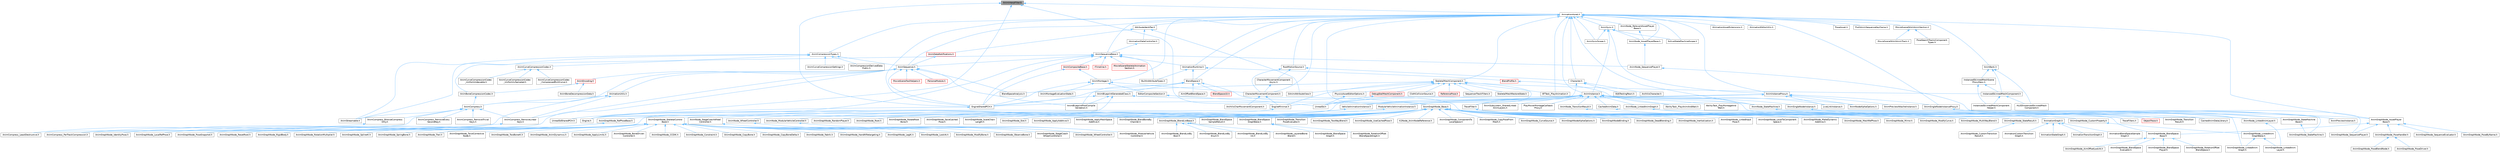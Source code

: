 digraph "AnimInterpFilter.h"
{
 // INTERACTIVE_SVG=YES
 // LATEX_PDF_SIZE
  bgcolor="transparent";
  edge [fontname=Helvetica,fontsize=10,labelfontname=Helvetica,labelfontsize=10];
  node [fontname=Helvetica,fontsize=10,shape=box,height=0.2,width=0.4];
  Node1 [id="Node000001",label="AnimInterpFilter.h",height=0.2,width=0.4,color="gray40", fillcolor="grey60", style="filled", fontcolor="black",tooltip=" "];
  Node1 -> Node2 [id="edge1_Node000001_Node000002",dir="back",color="steelblue1",style="solid",tooltip=" "];
  Node2 [id="Node000002",label="AnimationAsset.h",height=0.2,width=0.4,color="grey40", fillcolor="white", style="filled",URL="$d4/df8/AnimationAsset_8h.html",tooltip=" "];
  Node2 -> Node3 [id="edge2_Node000002_Node000003",dir="back",color="steelblue1",style="solid",tooltip=" "];
  Node3 [id="Node000003",label="ActiveStateMachineScope.h",height=0.2,width=0.4,color="grey40", fillcolor="white", style="filled",URL="$db/d6d/ActiveStateMachineScope_8h.html",tooltip=" "];
  Node2 -> Node4 [id="edge3_Node000002_Node000004",dir="back",color="steelblue1",style="solid",tooltip=" "];
  Node4 [id="Node000004",label="AnimBank.h",height=0.2,width=0.4,color="grey40", fillcolor="white", style="filled",URL="$d6/dc9/AnimBank_8h.html",tooltip=" "];
  Node4 -> Node5 [id="edge4_Node000004_Node000005",dir="back",color="steelblue1",style="solid",tooltip=" "];
  Node5 [id="Node000005",label="HLODInstancedSkinnedMesh\lComponent.h",height=0.2,width=0.4,color="grey40", fillcolor="white", style="filled",URL="$d5/d06/HLODInstancedSkinnedMeshComponent_8h.html",tooltip=" "];
  Node4 -> Node6 [id="edge5_Node000004_Node000006",dir="back",color="steelblue1",style="solid",tooltip=" "];
  Node6 [id="Node000006",label="InstancedSkinnedMeshComponent.h",height=0.2,width=0.4,color="grey40", fillcolor="white", style="filled",URL="$d7/da7/InstancedSkinnedMeshComponent_8h.html",tooltip=" "];
  Node6 -> Node5 [id="edge6_Node000006_Node000005",dir="back",color="steelblue1",style="solid",tooltip=" "];
  Node6 -> Node7 [id="edge7_Node000006_Node000007",dir="back",color="steelblue1",style="solid",tooltip=" "];
  Node7 [id="Node000007",label="InstancedSkinnedMeshComponent\lHelper.h",height=0.2,width=0.4,color="grey40", fillcolor="white", style="filled",URL="$d1/d86/InstancedSkinnedMeshComponentHelper_8h.html",tooltip=" "];
  Node4 -> Node8 [id="edge8_Node000004_Node000008",dir="back",color="steelblue1",style="solid",tooltip=" "];
  Node8 [id="Node000008",label="InstancedSkinnedMeshScene\lProxyDesc.h",height=0.2,width=0.4,color="grey40", fillcolor="white", style="filled",URL="$d7/d6c/InstancedSkinnedMeshSceneProxyDesc_8h.html",tooltip=" "];
  Node8 -> Node6 [id="edge9_Node000008_Node000006",dir="back",color="steelblue1",style="solid",tooltip=" "];
  Node8 -> Node7 [id="edge10_Node000008_Node000007",dir="back",color="steelblue1",style="solid",tooltip=" "];
  Node2 -> Node9 [id="edge11_Node000002_Node000009",dir="back",color="steelblue1",style="solid",tooltip=" "];
  Node9 [id="Node000009",label="AnimCompressionTypes.h",height=0.2,width=0.4,color="grey40", fillcolor="white", style="filled",URL="$d1/d3b/AnimCompressionTypes_8h.html",tooltip=" "];
  Node9 -> Node10 [id="edge12_Node000009_Node000010",dir="back",color="steelblue1",style="solid",tooltip=" "];
  Node10 [id="Node000010",label="AnimBoneCompressionCodec.h",height=0.2,width=0.4,color="grey40", fillcolor="white", style="filled",URL="$dd/dc3/AnimBoneCompressionCodec_8h.html",tooltip=" "];
  Node10 -> Node11 [id="edge13_Node000010_Node000011",dir="back",color="steelblue1",style="solid",tooltip=" "];
  Node11 [id="Node000011",label="AnimCompress.h",height=0.2,width=0.4,color="grey40", fillcolor="white", style="filled",URL="$dd/d6d/AnimCompress_8h.html",tooltip=" "];
  Node11 -> Node12 [id="edge14_Node000011_Node000012",dir="back",color="steelblue1",style="solid",tooltip=" "];
  Node12 [id="Node000012",label="AnimCompress_BitwiseCompress\lOnly.h",height=0.2,width=0.4,color="grey40", fillcolor="white", style="filled",URL="$df/dd5/AnimCompress__BitwiseCompressOnly_8h.html",tooltip=" "];
  Node12 -> Node13 [id="edge15_Node000012_Node000013",dir="back",color="steelblue1",style="solid",tooltip=" "];
  Node13 [id="Node000013",label="AnimCompress_LeastDestructive.h",height=0.2,width=0.4,color="grey40", fillcolor="white", style="filled",URL="$da/d93/AnimCompress__LeastDestructive_8h.html",tooltip=" "];
  Node11 -> Node13 [id="edge16_Node000011_Node000013",dir="back",color="steelblue1",style="solid",tooltip=" "];
  Node11 -> Node14 [id="edge17_Node000011_Node000014",dir="back",color="steelblue1",style="solid",tooltip=" "];
  Node14 [id="Node000014",label="AnimCompress_RemoveEvery\lSecondKey.h",height=0.2,width=0.4,color="grey40", fillcolor="white", style="filled",URL="$d6/dc2/AnimCompress__RemoveEverySecondKey_8h.html",tooltip=" "];
  Node11 -> Node15 [id="edge18_Node000011_Node000015",dir="back",color="steelblue1",style="solid",tooltip=" "];
  Node15 [id="Node000015",label="AnimCompress_RemoveLinear\lKeys.h",height=0.2,width=0.4,color="grey40", fillcolor="white", style="filled",URL="$d1/d0a/AnimCompress__RemoveLinearKeys_8h.html",tooltip=" "];
  Node15 -> Node16 [id="edge19_Node000015_Node000016",dir="back",color="steelblue1",style="solid",tooltip=" "];
  Node16 [id="Node000016",label="AnimCompress_PerTrackCompression.h",height=0.2,width=0.4,color="grey40", fillcolor="white", style="filled",URL="$d1/d22/AnimCompress__PerTrackCompression_8h.html",tooltip=" "];
  Node11 -> Node17 [id="edge20_Node000011_Node000017",dir="back",color="steelblue1",style="solid",tooltip=" "];
  Node17 [id="Node000017",label="AnimCompress_RemoveTrivial\lKeys.h",height=0.2,width=0.4,color="grey40", fillcolor="white", style="filled",URL="$d0/d60/AnimCompress__RemoveTrivialKeys_8h.html",tooltip=" "];
  Node11 -> Node18 [id="edge21_Node000011_Node000018",dir="back",color="steelblue1",style="solid",tooltip=" "];
  Node18 [id="Node000018",label="AnimStreamable.h",height=0.2,width=0.4,color="grey40", fillcolor="white", style="filled",URL="$d1/d46/AnimStreamable_8h.html",tooltip=" "];
  Node9 -> Node19 [id="edge22_Node000009_Node000019",dir="back",color="steelblue1",style="solid",tooltip=" "];
  Node19 [id="Node000019",label="AnimCompressionDerivedData\lPublic.h",height=0.2,width=0.4,color="grey40", fillcolor="white", style="filled",URL="$dc/d36/AnimCompressionDerivedDataPublic_8h.html",tooltip=" "];
  Node9 -> Node20 [id="edge23_Node000009_Node000020",dir="back",color="steelblue1",style="solid",tooltip=" "];
  Node20 [id="Node000020",label="AnimCurveCompressionCodec.h",height=0.2,width=0.4,color="grey40", fillcolor="white", style="filled",URL="$d3/d77/AnimCurveCompressionCodec_8h.html",tooltip=" "];
  Node20 -> Node21 [id="edge24_Node000020_Node000021",dir="back",color="steelblue1",style="solid",tooltip=" "];
  Node21 [id="Node000021",label="AnimCurveCompressionCodec\l_CompressedRichCurve.h",height=0.2,width=0.4,color="grey40", fillcolor="white", style="filled",URL="$db/d72/AnimCurveCompressionCodec__CompressedRichCurve_8h.html",tooltip=" "];
  Node20 -> Node22 [id="edge25_Node000020_Node000022",dir="back",color="steelblue1",style="solid",tooltip=" "];
  Node22 [id="Node000022",label="AnimCurveCompressionCodec\l_UniformIndexable.h",height=0.2,width=0.4,color="grey40", fillcolor="white", style="filled",URL="$d7/d0a/AnimCurveCompressionCodec__UniformIndexable_8h.html",tooltip=" "];
  Node20 -> Node23 [id="edge26_Node000020_Node000023",dir="back",color="steelblue1",style="solid",tooltip=" "];
  Node23 [id="Node000023",label="AnimCurveCompressionCodec\l_UniformlySampled.h",height=0.2,width=0.4,color="grey40", fillcolor="white", style="filled",URL="$da/d4c/AnimCurveCompressionCodec__UniformlySampled_8h.html",tooltip=" "];
  Node9 -> Node24 [id="edge27_Node000009_Node000024",dir="back",color="steelblue1",style="solid",tooltip=" "];
  Node24 [id="Node000024",label="AnimCurveCompressionSettings.h",height=0.2,width=0.4,color="grey40", fillcolor="white", style="filled",URL="$d0/d49/AnimCurveCompressionSettings_8h.html",tooltip=" "];
  Node9 -> Node25 [id="edge28_Node000009_Node000025",dir="back",color="steelblue1",style="solid",tooltip=" "];
  Node25 [id="Node000025",label="AnimSequence.h",height=0.2,width=0.4,color="grey40", fillcolor="white", style="filled",URL="$d0/d8a/AnimSequence_8h.html",tooltip=" "];
  Node25 -> Node26 [id="edge29_Node000025_Node000026",dir="back",color="steelblue1",style="solid",tooltip=" "];
  Node26 [id="Node000026",label="AnimBlueprintPostCompile\lValidation.h",height=0.2,width=0.4,color="grey40", fillcolor="white", style="filled",URL="$de/d1b/AnimBlueprintPostCompileValidation_8h.html",tooltip=" "];
  Node25 -> Node11 [id="edge30_Node000025_Node000011",dir="back",color="steelblue1",style="solid",tooltip=" "];
  Node25 -> Node16 [id="edge31_Node000025_Node000016",dir="back",color="steelblue1",style="solid",tooltip=" "];
  Node25 -> Node15 [id="edge32_Node000025_Node000015",dir="back",color="steelblue1",style="solid",tooltip=" "];
  Node25 -> Node27 [id="edge33_Node000025_Node000027",dir="back",color="steelblue1",style="solid",tooltip=" "];
  Node27 [id="Node000027",label="AnimEncoding.h",height=0.2,width=0.4,color="red", fillcolor="#FFF0F0", style="filled",URL="$d9/dfd/AnimEncoding_8h.html",tooltip=" "];
  Node27 -> Node10 [id="edge34_Node000027_Node000010",dir="back",color="steelblue1",style="solid",tooltip=" "];
  Node27 -> Node28 [id="edge35_Node000027_Node000028",dir="back",color="steelblue1",style="solid",tooltip=" "];
  Node28 [id="Node000028",label="AnimBoneDecompressionData.h",height=0.2,width=0.4,color="grey40", fillcolor="white", style="filled",URL="$d9/d92/AnimBoneDecompressionData_8h.html",tooltip=" "];
  Node25 -> Node32 [id="edge36_Node000025_Node000032",dir="back",color="steelblue1",style="solid",tooltip=" "];
  Node32 [id="Node000032",label="AnimationUtils.h",height=0.2,width=0.4,color="grey40", fillcolor="white", style="filled",URL="$d6/db6/AnimationUtils_8h.html",tooltip=" "];
  Node32 -> Node11 [id="edge37_Node000032_Node000011",dir="back",color="steelblue1",style="solid",tooltip=" "];
  Node32 -> Node16 [id="edge38_Node000032_Node000016",dir="back",color="steelblue1",style="solid",tooltip=" "];
  Node32 -> Node15 [id="edge39_Node000032_Node000015",dir="back",color="steelblue1",style="solid",tooltip=" "];
  Node25 -> Node33 [id="edge40_Node000025_Node000033",dir="back",color="steelblue1",style="solid",tooltip=" "];
  Node33 [id="Node000033",label="BlendSpaceAnalysis.h",height=0.2,width=0.4,color="grey40", fillcolor="white", style="filled",URL="$d7/daf/BlendSpaceAnalysis_8h.html",tooltip=" "];
  Node25 -> Node34 [id="edge41_Node000025_Node000034",dir="back",color="steelblue1",style="solid",tooltip=" "];
  Node34 [id="Node000034",label="EngineSharedPCH.h",height=0.2,width=0.4,color="grey40", fillcolor="white", style="filled",URL="$dc/dbb/EngineSharedPCH_8h.html",tooltip=" "];
  Node34 -> Node35 [id="edge42_Node000034_Node000035",dir="back",color="steelblue1",style="solid",tooltip=" "];
  Node35 [id="Node000035",label="UnrealEdSharedPCH.h",height=0.2,width=0.4,color="grey40", fillcolor="white", style="filled",URL="$d1/de6/UnrealEdSharedPCH_8h.html",tooltip=" "];
  Node25 -> Node36 [id="edge43_Node000025_Node000036",dir="back",color="steelblue1",style="solid",tooltip=" "];
  Node36 [id="Node000036",label="MovieSceneToolHelpers.h",height=0.2,width=0.4,color="red", fillcolor="#FFF0F0", style="filled",URL="$d4/d0e/MovieSceneToolHelpers_8h.html",tooltip=" "];
  Node25 -> Node41 [id="edge44_Node000025_Node000041",dir="back",color="steelblue1",style="solid",tooltip=" "];
  Node41 [id="Node000041",label="PersonaModule.h",height=0.2,width=0.4,color="red", fillcolor="#FFF0F0", style="filled",URL="$de/d74/PersonaModule_8h.html",tooltip=" "];
  Node9 -> Node18 [id="edge45_Node000009_Node000018",dir="back",color="steelblue1",style="solid",tooltip=" "];
  Node2 -> Node43 [id="edge46_Node000002_Node000043",dir="back",color="steelblue1",style="solid",tooltip=" "];
  Node43 [id="Node000043",label="AnimGraphNode_AssetPlayer\lBase.h",height=0.2,width=0.4,color="grey40", fillcolor="white", style="filled",URL="$d1/d4f/AnimGraphNode__AssetPlayerBase_8h.html",tooltip=" "];
  Node43 -> Node44 [id="edge47_Node000043_Node000044",dir="back",color="steelblue1",style="solid",tooltip=" "];
  Node44 [id="Node000044",label="AnimGraphNode_BlendSpace\lBase.h",height=0.2,width=0.4,color="grey40", fillcolor="white", style="filled",URL="$d7/d6d/AnimGraphNode__BlendSpaceBase_8h.html",tooltip=" "];
  Node44 -> Node45 [id="edge48_Node000044_Node000045",dir="back",color="steelblue1",style="solid",tooltip=" "];
  Node45 [id="Node000045",label="AnimGraphNode_AimOffsetLookAt.h",height=0.2,width=0.4,color="grey40", fillcolor="white", style="filled",URL="$d2/daa/AnimGraphNode__AimOffsetLookAt_8h.html",tooltip=" "];
  Node44 -> Node46 [id="edge49_Node000044_Node000046",dir="back",color="steelblue1",style="solid",tooltip=" "];
  Node46 [id="Node000046",label="AnimGraphNode_BlendSpace\lEvaluator.h",height=0.2,width=0.4,color="grey40", fillcolor="white", style="filled",URL="$d0/d5d/AnimGraphNode__BlendSpaceEvaluator_8h.html",tooltip=" "];
  Node44 -> Node47 [id="edge50_Node000044_Node000047",dir="back",color="steelblue1",style="solid",tooltip=" "];
  Node47 [id="Node000047",label="AnimGraphNode_BlendSpace\lPlayer.h",height=0.2,width=0.4,color="grey40", fillcolor="white", style="filled",URL="$d2/d22/AnimGraphNode__BlendSpacePlayer_8h.html",tooltip=" "];
  Node44 -> Node48 [id="edge51_Node000044_Node000048",dir="back",color="steelblue1",style="solid",tooltip=" "];
  Node48 [id="Node000048",label="AnimGraphNode_RotationOffset\lBlendSpace.h",height=0.2,width=0.4,color="grey40", fillcolor="white", style="filled",URL="$dc/dd5/AnimGraphNode__RotationOffsetBlendSpace_8h.html",tooltip=" "];
  Node43 -> Node49 [id="edge52_Node000043_Node000049",dir="back",color="steelblue1",style="solid",tooltip=" "];
  Node49 [id="Node000049",label="AnimGraphNode_PoseByName.h",height=0.2,width=0.4,color="grey40", fillcolor="white", style="filled",URL="$d7/d02/AnimGraphNode__PoseByName_8h.html",tooltip=" "];
  Node43 -> Node50 [id="edge53_Node000043_Node000050",dir="back",color="steelblue1",style="solid",tooltip=" "];
  Node50 [id="Node000050",label="AnimGraphNode_PoseHandler.h",height=0.2,width=0.4,color="grey40", fillcolor="white", style="filled",URL="$df/dfb/AnimGraphNode__PoseHandler_8h.html",tooltip=" "];
  Node50 -> Node51 [id="edge54_Node000050_Node000051",dir="back",color="steelblue1",style="solid",tooltip=" "];
  Node51 [id="Node000051",label="AnimGraphNode_PoseBlendNode.h",height=0.2,width=0.4,color="grey40", fillcolor="white", style="filled",URL="$de/d70/AnimGraphNode__PoseBlendNode_8h.html",tooltip=" "];
  Node50 -> Node52 [id="edge55_Node000050_Node000052",dir="back",color="steelblue1",style="solid",tooltip=" "];
  Node52 [id="Node000052",label="AnimGraphNode_PoseDriver.h",height=0.2,width=0.4,color="grey40", fillcolor="white", style="filled",URL="$d7/d7d/AnimGraphNode__PoseDriver_8h.html",tooltip=" "];
  Node43 -> Node53 [id="edge56_Node000043_Node000053",dir="back",color="steelblue1",style="solid",tooltip=" "];
  Node53 [id="Node000053",label="AnimGraphNode_SequenceEvaluator.h",height=0.2,width=0.4,color="grey40", fillcolor="white", style="filled",URL="$d1/d1c/AnimGraphNode__SequenceEvaluator_8h.html",tooltip=" "];
  Node43 -> Node54 [id="edge57_Node000043_Node000054",dir="back",color="steelblue1",style="solid",tooltip=" "];
  Node54 [id="Node000054",label="AnimGraphNode_SequencePlayer.h",height=0.2,width=0.4,color="grey40", fillcolor="white", style="filled",URL="$d2/d91/AnimGraphNode__SequencePlayer_8h.html",tooltip=" "];
  Node2 -> Node55 [id="edge58_Node000002_Node000055",dir="back",color="steelblue1",style="solid",tooltip=" "];
  Node55 [id="Node000055",label="AnimGraphNode_Base.h",height=0.2,width=0.4,color="grey40", fillcolor="white", style="filled",URL="$d0/dfb/AnimGraphNode__Base_8h.html",tooltip=" "];
  Node55 -> Node56 [id="edge59_Node000055_Node000056",dir="back",color="steelblue1",style="solid",tooltip=" "];
  Node56 [id="Node000056",label="AnimGraphNodeAlphaOptions.h",height=0.2,width=0.4,color="grey40", fillcolor="white", style="filled",URL="$d6/df6/AnimGraphNodeAlphaOptions_8h.html",tooltip=" "];
  Node55 -> Node57 [id="edge60_Node000055_Node000057",dir="back",color="steelblue1",style="solid",tooltip=" "];
  Node57 [id="Node000057",label="AnimGraphNodeBinding.h",height=0.2,width=0.4,color="grey40", fillcolor="white", style="filled",URL="$d6/d3b/AnimGraphNodeBinding_8h.html",tooltip=" "];
  Node55 -> Node58 [id="edge61_Node000055_Node000058",dir="back",color="steelblue1",style="solid",tooltip=" "];
  Node58 [id="Node000058",label="AnimGraphNode_ApplyAdditive.h",height=0.2,width=0.4,color="grey40", fillcolor="white", style="filled",URL="$da/d67/AnimGraphNode__ApplyAdditive_8h.html",tooltip=" "];
  Node55 -> Node59 [id="edge62_Node000055_Node000059",dir="back",color="steelblue1",style="solid",tooltip=" "];
  Node59 [id="Node000059",label="AnimGraphNode_ApplyMeshSpace\lAdditive.h",height=0.2,width=0.4,color="grey40", fillcolor="white", style="filled",URL="$dd/dc4/AnimGraphNode__ApplyMeshSpaceAdditive_8h.html",tooltip=" "];
  Node55 -> Node43 [id="edge63_Node000055_Node000043",dir="back",color="steelblue1",style="solid",tooltip=" "];
  Node55 -> Node60 [id="edge64_Node000055_Node000060",dir="back",color="steelblue1",style="solid",tooltip=" "];
  Node60 [id="Node000060",label="AnimGraphNode_BlendBoneBy\lChannel.h",height=0.2,width=0.4,color="grey40", fillcolor="white", style="filled",URL="$de/da9/AnimGraphNode__BlendBoneByChannel_8h.html",tooltip=" "];
  Node55 -> Node61 [id="edge65_Node000055_Node000061",dir="back",color="steelblue1",style="solid",tooltip=" "];
  Node61 [id="Node000061",label="AnimGraphNode_BlendListBase.h",height=0.2,width=0.4,color="grey40", fillcolor="white", style="filled",URL="$d7/d20/AnimGraphNode__BlendListBase_8h.html",tooltip=" "];
  Node61 -> Node62 [id="edge66_Node000061_Node000062",dir="back",color="steelblue1",style="solid",tooltip=" "];
  Node62 [id="Node000062",label="AnimGraphNode_BlendListBy\lBool.h",height=0.2,width=0.4,color="grey40", fillcolor="white", style="filled",URL="$d9/d9d/AnimGraphNode__BlendListByBool_8h.html",tooltip=" "];
  Node61 -> Node63 [id="edge67_Node000061_Node000063",dir="back",color="steelblue1",style="solid",tooltip=" "];
  Node63 [id="Node000063",label="AnimGraphNode_BlendListBy\lEnum.h",height=0.2,width=0.4,color="grey40", fillcolor="white", style="filled",URL="$de/d60/AnimGraphNode__BlendListByEnum_8h.html",tooltip=" "];
  Node61 -> Node64 [id="edge68_Node000061_Node000064",dir="back",color="steelblue1",style="solid",tooltip=" "];
  Node64 [id="Node000064",label="AnimGraphNode_BlendListBy\lInt.h",height=0.2,width=0.4,color="grey40", fillcolor="white", style="filled",URL="$dc/df2/AnimGraphNode__BlendListByInt_8h.html",tooltip=" "];
  Node61 -> Node65 [id="edge69_Node000061_Node000065",dir="back",color="steelblue1",style="solid",tooltip=" "];
  Node65 [id="Node000065",label="AnimGraphNode_LayeredBone\lBlend.h",height=0.2,width=0.4,color="grey40", fillcolor="white", style="filled",URL="$d2/d01/AnimGraphNode__LayeredBoneBlend_8h.html",tooltip=" "];
  Node55 -> Node66 [id="edge70_Node000055_Node000066",dir="back",color="steelblue1",style="solid",tooltip=" "];
  Node66 [id="Node000066",label="AnimGraphNode_BlendSpace\lGraphBase.h",height=0.2,width=0.4,color="grey40", fillcolor="white", style="filled",URL="$d6/d44/AnimGraphNode__BlendSpaceGraphBase_8h.html",tooltip=" "];
  Node66 -> Node67 [id="edge71_Node000066_Node000067",dir="back",color="steelblue1",style="solid",tooltip=" "];
  Node67 [id="Node000067",label="AnimGraphNode_BlendSpace\lGraph.h",height=0.2,width=0.4,color="grey40", fillcolor="white", style="filled",URL="$d7/d81/AnimGraphNode__BlendSpaceGraph_8h.html",tooltip=" "];
  Node66 -> Node68 [id="edge72_Node000066_Node000068",dir="back",color="steelblue1",style="solid",tooltip=" "];
  Node68 [id="Node000068",label="AnimGraphNode_RotationOffset\lBlendSpaceGraph.h",height=0.2,width=0.4,color="grey40", fillcolor="white", style="filled",URL="$d0/d4c/AnimGraphNode__RotationOffsetBlendSpaceGraph_8h.html",tooltip=" "];
  Node55 -> Node69 [id="edge73_Node000055_Node000069",dir="back",color="steelblue1",style="solid",tooltip=" "];
  Node69 [id="Node000069",label="AnimGraphNode_BlendSpace\lSampleResult.h",height=0.2,width=0.4,color="grey40", fillcolor="white", style="filled",URL="$de/df8/AnimGraphNode__BlendSpaceSampleResult_8h.html",tooltip=" "];
  Node55 -> Node70 [id="edge74_Node000055_Node000070",dir="back",color="steelblue1",style="solid",tooltip=" "];
  Node70 [id="Node000070",label="AnimGraphNode_ComponentTo\lLocalSpace.h",height=0.2,width=0.4,color="grey40", fillcolor="white", style="filled",URL="$d1/d3f/AnimGraphNode__ComponentToLocalSpace_8h.html",tooltip=" "];
  Node55 -> Node71 [id="edge75_Node000055_Node000071",dir="back",color="steelblue1",style="solid",tooltip=" "];
  Node71 [id="Node000071",label="AnimGraphNode_CopyPoseFrom\lMesh.h",height=0.2,width=0.4,color="grey40", fillcolor="white", style="filled",URL="$d6/d71/AnimGraphNode__CopyPoseFromMesh_8h.html",tooltip=" "];
  Node55 -> Node72 [id="edge76_Node000055_Node000072",dir="back",color="steelblue1",style="solid",tooltip=" "];
  Node72 [id="Node000072",label="AnimGraphNode_CurveSource.h",height=0.2,width=0.4,color="grey40", fillcolor="white", style="filled",URL="$dc/de5/AnimGraphNode__CurveSource_8h.html",tooltip=" "];
  Node55 -> Node73 [id="edge77_Node000055_Node000073",dir="back",color="steelblue1",style="solid",tooltip=" "];
  Node73 [id="Node000073",label="AnimGraphNode_CustomProperty.h",height=0.2,width=0.4,color="grey40", fillcolor="white", style="filled",URL="$d8/d3f/AnimGraphNode__CustomProperty_8h.html",tooltip=" "];
  Node73 -> Node74 [id="edge78_Node000073_Node000074",dir="back",color="steelblue1",style="solid",tooltip=" "];
  Node74 [id="Node000074",label="AnimGraphNode_LinkedAnim\lGraphBase.h",height=0.2,width=0.4,color="grey40", fillcolor="white", style="filled",URL="$d5/de1/AnimGraphNode__LinkedAnimGraphBase_8h.html",tooltip=" "];
  Node74 -> Node75 [id="edge79_Node000074_Node000075",dir="back",color="steelblue1",style="solid",tooltip=" "];
  Node75 [id="Node000075",label="AnimGraphNode_LinkedAnim\lGraph.h",height=0.2,width=0.4,color="grey40", fillcolor="white", style="filled",URL="$da/dd5/AnimGraphNode__LinkedAnimGraph_8h.html",tooltip=" "];
  Node74 -> Node76 [id="edge80_Node000074_Node000076",dir="back",color="steelblue1",style="solid",tooltip=" "];
  Node76 [id="Node000076",label="AnimGraphNode_LinkedAnim\lLayer.h",height=0.2,width=0.4,color="grey40", fillcolor="white", style="filled",URL="$dc/d51/AnimGraphNode__LinkedAnimLayer_8h.html",tooltip=" "];
  Node55 -> Node77 [id="edge81_Node000055_Node000077",dir="back",color="steelblue1",style="solid",tooltip=" "];
  Node77 [id="Node000077",label="AnimGraphNode_DeadBlending.h",height=0.2,width=0.4,color="grey40", fillcolor="white", style="filled",URL="$d8/d73/AnimGraphNode__DeadBlending_8h.html",tooltip=" "];
  Node55 -> Node78 [id="edge82_Node000055_Node000078",dir="back",color="steelblue1",style="solid",tooltip=" "];
  Node78 [id="Node000078",label="AnimGraphNode_Inertialization.h",height=0.2,width=0.4,color="grey40", fillcolor="white", style="filled",URL="$d7/d66/AnimGraphNode__Inertialization_8h.html",tooltip=" "];
  Node55 -> Node79 [id="edge83_Node000055_Node000079",dir="back",color="steelblue1",style="solid",tooltip=" "];
  Node79 [id="Node000079",label="AnimGraphNode_LinkedInput\lPose.h",height=0.2,width=0.4,color="grey40", fillcolor="white", style="filled",URL="$d7/d8c/AnimGraphNode__LinkedInputPose_8h.html",tooltip=" "];
  Node55 -> Node80 [id="edge84_Node000055_Node000080",dir="back",color="steelblue1",style="solid",tooltip=" "];
  Node80 [id="Node000080",label="AnimGraphNode_LocalToComponent\lSpace.h",height=0.2,width=0.4,color="grey40", fillcolor="white", style="filled",URL="$d6/d01/AnimGraphNode__LocalToComponentSpace_8h.html",tooltip=" "];
  Node55 -> Node81 [id="edge85_Node000055_Node000081",dir="back",color="steelblue1",style="solid",tooltip=" "];
  Node81 [id="Node000081",label="AnimGraphNode_MakeDynamic\lAdditive.h",height=0.2,width=0.4,color="grey40", fillcolor="white", style="filled",URL="$d4/dc9/AnimGraphNode__MakeDynamicAdditive_8h.html",tooltip=" "];
  Node55 -> Node82 [id="edge86_Node000055_Node000082",dir="back",color="steelblue1",style="solid",tooltip=" "];
  Node82 [id="Node000082",label="AnimGraphNode_MeshRefPose.h",height=0.2,width=0.4,color="grey40", fillcolor="white", style="filled",URL="$d3/d58/AnimGraphNode__MeshRefPose_8h.html",tooltip=" "];
  Node55 -> Node83 [id="edge87_Node000055_Node000083",dir="back",color="steelblue1",style="solid",tooltip=" "];
  Node83 [id="Node000083",label="AnimGraphNode_Mirror.h",height=0.2,width=0.4,color="grey40", fillcolor="white", style="filled",URL="$de/d96/AnimGraphNode__Mirror_8h.html",tooltip=" "];
  Node55 -> Node84 [id="edge88_Node000055_Node000084",dir="back",color="steelblue1",style="solid",tooltip=" "];
  Node84 [id="Node000084",label="AnimGraphNode_ModifyCurve.h",height=0.2,width=0.4,color="grey40", fillcolor="white", style="filled",URL="$d5/d09/AnimGraphNode__ModifyCurve_8h.html",tooltip=" "];
  Node55 -> Node85 [id="edge89_Node000055_Node000085",dir="back",color="steelblue1",style="solid",tooltip=" "];
  Node85 [id="Node000085",label="AnimGraphNode_MultiWayBlend.h",height=0.2,width=0.4,color="grey40", fillcolor="white", style="filled",URL="$dd/dcb/AnimGraphNode__MultiWayBlend_8h.html",tooltip=" "];
  Node55 -> Node86 [id="edge90_Node000055_Node000086",dir="back",color="steelblue1",style="solid",tooltip=" "];
  Node86 [id="Node000086",label="AnimGraphNode_PoseSnapshot.h",height=0.2,width=0.4,color="grey40", fillcolor="white", style="filled",URL="$d1/d92/AnimGraphNode__PoseSnapshot_8h.html",tooltip=" "];
  Node55 -> Node87 [id="edge91_Node000055_Node000087",dir="back",color="steelblue1",style="solid",tooltip=" "];
  Node87 [id="Node000087",label="AnimGraphNode_RandomPlayer.h",height=0.2,width=0.4,color="grey40", fillcolor="white", style="filled",URL="$dc/d48/AnimGraphNode__RandomPlayer_8h.html",tooltip=" "];
  Node55 -> Node88 [id="edge92_Node000055_Node000088",dir="back",color="steelblue1",style="solid",tooltip=" "];
  Node88 [id="Node000088",label="AnimGraphNode_RefPoseBase.h",height=0.2,width=0.4,color="grey40", fillcolor="white", style="filled",URL="$d8/d34/AnimGraphNode__RefPoseBase_8h.html",tooltip=" "];
  Node88 -> Node89 [id="edge93_Node000088_Node000089",dir="back",color="steelblue1",style="solid",tooltip=" "];
  Node89 [id="Node000089",label="AnimGraphNode_IdentityPose.h",height=0.2,width=0.4,color="grey40", fillcolor="white", style="filled",URL="$d8/dac/AnimGraphNode__IdentityPose_8h.html",tooltip=" "];
  Node88 -> Node90 [id="edge94_Node000088_Node000090",dir="back",color="steelblue1",style="solid",tooltip=" "];
  Node90 [id="Node000090",label="AnimGraphNode_LocalRefPose.h",height=0.2,width=0.4,color="grey40", fillcolor="white", style="filled",URL="$df/d6f/AnimGraphNode__LocalRefPose_8h.html",tooltip=" "];
  Node88 -> Node86 [id="edge95_Node000088_Node000086",dir="back",color="steelblue1",style="solid",tooltip=" "];
  Node55 -> Node91 [id="edge96_Node000055_Node000091",dir="back",color="steelblue1",style="solid",tooltip=" "];
  Node91 [id="Node000091",label="AnimGraphNode_Root.h",height=0.2,width=0.4,color="grey40", fillcolor="white", style="filled",URL="$d2/d39/AnimGraphNode__Root_8h.html",tooltip=" "];
  Node55 -> Node92 [id="edge97_Node000055_Node000092",dir="back",color="steelblue1",style="solid",tooltip=" "];
  Node92 [id="Node000092",label="AnimGraphNode_RotateRoot\lBone.h",height=0.2,width=0.4,color="grey40", fillcolor="white", style="filled",URL="$d4/de0/AnimGraphNode__RotateRootBone_8h.html",tooltip=" "];
  Node55 -> Node93 [id="edge98_Node000055_Node000093",dir="back",color="steelblue1",style="solid",tooltip=" "];
  Node93 [id="Node000093",label="AnimGraphNode_SaveCached\lPose.h",height=0.2,width=0.4,color="grey40", fillcolor="white", style="filled",URL="$df/d5e/AnimGraphNode__SaveCachedPose_8h.html",tooltip=" "];
  Node55 -> Node94 [id="edge99_Node000055_Node000094",dir="back",color="steelblue1",style="solid",tooltip=" "];
  Node94 [id="Node000094",label="AnimGraphNode_ScaleChain\lLength.h",height=0.2,width=0.4,color="grey40", fillcolor="white", style="filled",URL="$d9/df8/AnimGraphNode__ScaleChainLength_8h.html",tooltip=" "];
  Node55 -> Node95 [id="edge100_Node000055_Node000095",dir="back",color="steelblue1",style="solid",tooltip=" "];
  Node95 [id="Node000095",label="AnimGraphNode_SkeletalControl\lBase.h",height=0.2,width=0.4,color="grey40", fillcolor="white", style="filled",URL="$d9/dff/AnimGraphNode__SkeletalControlBase_8h.html",tooltip=" "];
  Node95 -> Node96 [id="edge101_Node000095_Node000096",dir="back",color="steelblue1",style="solid",tooltip=" "];
  Node96 [id="Node000096",label="AnimGraphNode_AnimDynamics.h",height=0.2,width=0.4,color="grey40", fillcolor="white", style="filled",URL="$da/dc2/AnimGraphNode__AnimDynamics_8h.html",tooltip=" "];
  Node95 -> Node97 [id="edge102_Node000095_Node000097",dir="back",color="steelblue1",style="solid",tooltip=" "];
  Node97 [id="Node000097",label="AnimGraphNode_ApplyLimits.h",height=0.2,width=0.4,color="grey40", fillcolor="white", style="filled",URL="$dc/d36/AnimGraphNode__ApplyLimits_8h.html",tooltip=" "];
  Node95 -> Node98 [id="edge103_Node000095_Node000098",dir="back",color="steelblue1",style="solid",tooltip=" "];
  Node98 [id="Node000098",label="AnimGraphNode_BoneDriven\lController.h",height=0.2,width=0.4,color="grey40", fillcolor="white", style="filled",URL="$df/df3/AnimGraphNode__BoneDrivenController_8h.html",tooltip=" "];
  Node95 -> Node99 [id="edge104_Node000095_Node000099",dir="back",color="steelblue1",style="solid",tooltip=" "];
  Node99 [id="Node000099",label="AnimGraphNode_CCDIK.h",height=0.2,width=0.4,color="grey40", fillcolor="white", style="filled",URL="$df/d0d/AnimGraphNode__CCDIK_8h.html",tooltip=" "];
  Node95 -> Node100 [id="edge105_Node000095_Node000100",dir="back",color="steelblue1",style="solid",tooltip=" "];
  Node100 [id="Node000100",label="AnimGraphNode_Constraint.h",height=0.2,width=0.4,color="grey40", fillcolor="white", style="filled",URL="$d2/d98/AnimGraphNode__Constraint_8h.html",tooltip=" "];
  Node95 -> Node101 [id="edge106_Node000095_Node000101",dir="back",color="steelblue1",style="solid",tooltip=" "];
  Node101 [id="Node000101",label="AnimGraphNode_CopyBone.h",height=0.2,width=0.4,color="grey40", fillcolor="white", style="filled",URL="$dc/de6/AnimGraphNode__CopyBone_8h.html",tooltip=" "];
  Node95 -> Node102 [id="edge107_Node000095_Node000102",dir="back",color="steelblue1",style="solid",tooltip=" "];
  Node102 [id="Node000102",label="AnimGraphNode_CopyBoneDelta.h",height=0.2,width=0.4,color="grey40", fillcolor="white", style="filled",URL="$d8/d60/AnimGraphNode__CopyBoneDelta_8h.html",tooltip=" "];
  Node95 -> Node103 [id="edge108_Node000095_Node000103",dir="back",color="steelblue1",style="solid",tooltip=" "];
  Node103 [id="Node000103",label="AnimGraphNode_Fabrik.h",height=0.2,width=0.4,color="grey40", fillcolor="white", style="filled",URL="$d6/d79/AnimGraphNode__Fabrik_8h.html",tooltip=" "];
  Node95 -> Node104 [id="edge109_Node000095_Node000104",dir="back",color="steelblue1",style="solid",tooltip=" "];
  Node104 [id="Node000104",label="AnimGraphNode_HandIKRetargeting.h",height=0.2,width=0.4,color="grey40", fillcolor="white", style="filled",URL="$dd/dee/AnimGraphNode__HandIKRetargeting_8h.html",tooltip=" "];
  Node95 -> Node105 [id="edge110_Node000095_Node000105",dir="back",color="steelblue1",style="solid",tooltip=" "];
  Node105 [id="Node000105",label="AnimGraphNode_LegIK.h",height=0.2,width=0.4,color="grey40", fillcolor="white", style="filled",URL="$d3/d59/AnimGraphNode__LegIK_8h.html",tooltip=" "];
  Node95 -> Node106 [id="edge111_Node000095_Node000106",dir="back",color="steelblue1",style="solid",tooltip=" "];
  Node106 [id="Node000106",label="AnimGraphNode_LookAt.h",height=0.2,width=0.4,color="grey40", fillcolor="white", style="filled",URL="$dd/de3/AnimGraphNode__LookAt_8h.html",tooltip=" "];
  Node95 -> Node107 [id="edge112_Node000095_Node000107",dir="back",color="steelblue1",style="solid",tooltip=" "];
  Node107 [id="Node000107",label="AnimGraphNode_ModifyBone.h",height=0.2,width=0.4,color="grey40", fillcolor="white", style="filled",URL="$d1/d8e/AnimGraphNode__ModifyBone_8h.html",tooltip=" "];
  Node95 -> Node108 [id="edge113_Node000095_Node000108",dir="back",color="steelblue1",style="solid",tooltip=" "];
  Node108 [id="Node000108",label="AnimGraphNode_ModularVehicle\lController.h",height=0.2,width=0.4,color="grey40", fillcolor="white", style="filled",URL="$d3/d04/AnimGraphNode__ModularVehicleController_8h.html",tooltip=" "];
  Node95 -> Node109 [id="edge114_Node000095_Node000109",dir="back",color="steelblue1",style="solid",tooltip=" "];
  Node109 [id="Node000109",label="AnimGraphNode_ObserveBone.h",height=0.2,width=0.4,color="grey40", fillcolor="white", style="filled",URL="$d0/dcc/AnimGraphNode__ObserveBone_8h.html",tooltip=" "];
  Node95 -> Node110 [id="edge115_Node000095_Node000110",dir="back",color="steelblue1",style="solid",tooltip=" "];
  Node110 [id="Node000110",label="AnimGraphNode_ResetRoot.h",height=0.2,width=0.4,color="grey40", fillcolor="white", style="filled",URL="$dd/da9/AnimGraphNode__ResetRoot_8h.html",tooltip=" "];
  Node95 -> Node111 [id="edge116_Node000095_Node000111",dir="back",color="steelblue1",style="solid",tooltip=" "];
  Node111 [id="Node000111",label="AnimGraphNode_RigidBody.h",height=0.2,width=0.4,color="grey40", fillcolor="white", style="filled",URL="$d0/d05/AnimGraphNode__RigidBody_8h.html",tooltip=" "];
  Node95 -> Node112 [id="edge117_Node000095_Node000112",dir="back",color="steelblue1",style="solid",tooltip=" "];
  Node112 [id="Node000112",label="AnimGraphNode_RotationMultiplier.h",height=0.2,width=0.4,color="grey40", fillcolor="white", style="filled",URL="$d6/d16/AnimGraphNode__RotationMultiplier_8h.html",tooltip=" "];
  Node95 -> Node113 [id="edge118_Node000095_Node000113",dir="back",color="steelblue1",style="solid",tooltip=" "];
  Node113 [id="Node000113",label="AnimGraphNode_SplineIK.h",height=0.2,width=0.4,color="grey40", fillcolor="white", style="filled",URL="$d0/d7e/AnimGraphNode__SplineIK_8h.html",tooltip=" "];
  Node95 -> Node114 [id="edge119_Node000095_Node000114",dir="back",color="steelblue1",style="solid",tooltip=" "];
  Node114 [id="Node000114",label="AnimGraphNode_SpringBone.h",height=0.2,width=0.4,color="grey40", fillcolor="white", style="filled",URL="$dc/d38/AnimGraphNode__SpringBone_8h.html",tooltip=" "];
  Node95 -> Node115 [id="edge120_Node000095_Node000115",dir="back",color="steelblue1",style="solid",tooltip=" "];
  Node115 [id="Node000115",label="AnimGraphNode_StageCoach\lWheelController.h",height=0.2,width=0.4,color="grey40", fillcolor="white", style="filled",URL="$d6/dbe/AnimGraphNode__StageCoachWheelController_8h.html",tooltip=" "];
  Node95 -> Node116 [id="edge121_Node000095_Node000116",dir="back",color="steelblue1",style="solid",tooltip=" "];
  Node116 [id="Node000116",label="AnimGraphNode_Trail.h",height=0.2,width=0.4,color="grey40", fillcolor="white", style="filled",URL="$d4/d5a/AnimGraphNode__Trail_8h.html",tooltip=" "];
  Node95 -> Node117 [id="edge122_Node000095_Node000117",dir="back",color="steelblue1",style="solid",tooltip=" "];
  Node117 [id="Node000117",label="AnimGraphNode_TwistCorrective\lNode.h",height=0.2,width=0.4,color="grey40", fillcolor="white", style="filled",URL="$de/d7f/AnimGraphNode__TwistCorrectiveNode_8h.html",tooltip=" "];
  Node95 -> Node118 [id="edge123_Node000095_Node000118",dir="back",color="steelblue1",style="solid",tooltip=" "];
  Node118 [id="Node000118",label="AnimGraphNode_TwoBoneIK.h",height=0.2,width=0.4,color="grey40", fillcolor="white", style="filled",URL="$d1/dc2/AnimGraphNode__TwoBoneIK_8h.html",tooltip=" "];
  Node95 -> Node119 [id="edge124_Node000095_Node000119",dir="back",color="steelblue1",style="solid",tooltip=" "];
  Node119 [id="Node000119",label="AnimGraphNode_WheelController.h",height=0.2,width=0.4,color="grey40", fillcolor="white", style="filled",URL="$df/de4/AnimGraphNode__WheelController_8h.html",tooltip=" "];
  Node55 -> Node120 [id="edge125_Node000055_Node000120",dir="back",color="steelblue1",style="solid",tooltip=" "];
  Node120 [id="Node000120",label="AnimGraphNode_Slot.h",height=0.2,width=0.4,color="grey40", fillcolor="white", style="filled",URL="$df/d63/AnimGraphNode__Slot_8h.html",tooltip=" "];
  Node55 -> Node121 [id="edge126_Node000055_Node000121",dir="back",color="steelblue1",style="solid",tooltip=" "];
  Node121 [id="Node000121",label="AnimGraphNode_StateMachine\lBase.h",height=0.2,width=0.4,color="grey40", fillcolor="white", style="filled",URL="$dc/d11/AnimGraphNode__StateMachineBase_8h.html",tooltip=" "];
  Node121 -> Node122 [id="edge127_Node000121_Node000122",dir="back",color="steelblue1",style="solid",tooltip=" "];
  Node122 [id="Node000122",label="AnimGraphNode_StateMachine.h",height=0.2,width=0.4,color="grey40", fillcolor="white", style="filled",URL="$d9/d4d/AnimGraphNode__StateMachine_8h.html",tooltip=" "];
  Node55 -> Node123 [id="edge128_Node000055_Node000123",dir="back",color="steelblue1",style="solid",tooltip=" "];
  Node123 [id="Node000123",label="AnimGraphNode_StateResult.h",height=0.2,width=0.4,color="grey40", fillcolor="white", style="filled",URL="$d3/d7e/AnimGraphNode__StateResult_8h.html",tooltip=" "];
  Node123 -> Node124 [id="edge129_Node000123_Node000124",dir="back",color="steelblue1",style="solid",tooltip=" "];
  Node124 [id="Node000124",label="AnimGraphNode_CustomTransition\lResult.h",height=0.2,width=0.4,color="grey40", fillcolor="white", style="filled",URL="$df/d6e/AnimGraphNode__CustomTransitionResult_8h.html",tooltip=" "];
  Node55 -> Node125 [id="edge130_Node000055_Node000125",dir="back",color="steelblue1",style="solid",tooltip=" "];
  Node125 [id="Node000125",label="AnimGraphNode_Transition\lPoseEvaluator.h",height=0.2,width=0.4,color="grey40", fillcolor="white", style="filled",URL="$d8/dec/AnimGraphNode__TransitionPoseEvaluator_8h.html",tooltip=" "];
  Node55 -> Node126 [id="edge131_Node000055_Node000126",dir="back",color="steelblue1",style="solid",tooltip=" "];
  Node126 [id="Node000126",label="AnimGraphNode_Transition\lResult.h",height=0.2,width=0.4,color="grey40", fillcolor="white", style="filled",URL="$d7/d74/AnimGraphNode__TransitionResult_8h.html",tooltip=" "];
  Node55 -> Node127 [id="edge132_Node000055_Node000127",dir="back",color="steelblue1",style="solid",tooltip=" "];
  Node127 [id="Node000127",label="AnimGraphNode_TwoWayBlend.h",height=0.2,width=0.4,color="grey40", fillcolor="white", style="filled",URL="$d0/df0/AnimGraphNode__TwoWayBlend_8h.html",tooltip=" "];
  Node55 -> Node128 [id="edge133_Node000055_Node000128",dir="back",color="steelblue1",style="solid",tooltip=" "];
  Node128 [id="Node000128",label="AnimGraphNode_UseCachedPose.h",height=0.2,width=0.4,color="grey40", fillcolor="white", style="filled",URL="$d8/d30/AnimGraphNode__UseCachedPose_8h.html",tooltip=" "];
  Node55 -> Node129 [id="edge134_Node000055_Node000129",dir="back",color="steelblue1",style="solid",tooltip=" "];
  Node129 [id="Node000129",label="AnimationGraph.h",height=0.2,width=0.4,color="grey40", fillcolor="white", style="filled",URL="$df/d2e/AnimationGraph_8h.html",tooltip=" "];
  Node129 -> Node130 [id="edge135_Node000129_Node000130",dir="back",color="steelblue1",style="solid",tooltip=" "];
  Node130 [id="Node000130",label="AnimationBlendSpaceSample\lGraph.h",height=0.2,width=0.4,color="grey40", fillcolor="white", style="filled",URL="$d1/d35/AnimationBlendSpaceSampleGraph_8h.html",tooltip=" "];
  Node129 -> Node131 [id="edge136_Node000129_Node000131",dir="back",color="steelblue1",style="solid",tooltip=" "];
  Node131 [id="Node000131",label="AnimationCustomTransition\lGraph.h",height=0.2,width=0.4,color="grey40", fillcolor="white", style="filled",URL="$dc/d6c/AnimationCustomTransitionGraph_8h.html",tooltip=" "];
  Node129 -> Node132 [id="edge137_Node000129_Node000132",dir="back",color="steelblue1",style="solid",tooltip=" "];
  Node132 [id="Node000132",label="AnimationStateGraph.h",height=0.2,width=0.4,color="grey40", fillcolor="white", style="filled",URL="$d1/d71/AnimationStateGraph_8h.html",tooltip=" "];
  Node129 -> Node133 [id="edge138_Node000129_Node000133",dir="back",color="steelblue1",style="solid",tooltip=" "];
  Node133 [id="Node000133",label="AnimationTransitionGraph.h",height=0.2,width=0.4,color="grey40", fillcolor="white", style="filled",URL="$d2/d0b/AnimationTransitionGraph_8h.html",tooltip=" "];
  Node55 -> Node134 [id="edge139_Node000055_Node000134",dir="back",color="steelblue1",style="solid",tooltip=" "];
  Node134 [id="Node000134",label="K2Node_AnimNodeReference.h",height=0.2,width=0.4,color="grey40", fillcolor="white", style="filled",URL="$d2/d81/K2Node__AnimNodeReference_8h.html",tooltip=" "];
  Node2 -> Node135 [id="edge140_Node000002_Node000135",dir="back",color="steelblue1",style="solid",tooltip=" "];
  Node135 [id="Node000135",label="AnimInstance.h",height=0.2,width=0.4,color="grey40", fillcolor="white", style="filled",URL="$df/da0/AnimInstance_8h.html",tooltip=" "];
  Node135 -> Node136 [id="edge141_Node000135_Node000136",dir="back",color="steelblue1",style="solid",tooltip=" "];
  Node136 [id="Node000136",label="AbilityTask_PlayAnimAndWait.h",height=0.2,width=0.4,color="grey40", fillcolor="white", style="filled",URL="$d4/d50/AbilityTask__PlayAnimAndWait_8h.html",tooltip=" "];
  Node135 -> Node137 [id="edge142_Node000135_Node000137",dir="back",color="steelblue1",style="solid",tooltip=" "];
  Node137 [id="Node000137",label="AbilityTask_PlayMontageAnd\lWait.h",height=0.2,width=0.4,color="grey40", fillcolor="white", style="filled",URL="$de/d05/AbilityTask__PlayMontageAndWait_8h.html",tooltip=" "];
  Node135 -> Node138 [id="edge143_Node000135_Node000138",dir="back",color="steelblue1",style="solid",tooltip=" "];
  Node138 [id="Node000138",label="AnimNodeAlphaOptions.h",height=0.2,width=0.4,color="grey40", fillcolor="white", style="filled",URL="$df/d96/AnimNodeAlphaOptions_8h.html",tooltip=" "];
  Node135 -> Node139 [id="edge144_Node000135_Node000139",dir="back",color="steelblue1",style="solid",tooltip=" "];
  Node139 [id="Node000139",label="AnimNode_LinkedAnimGraph.h",height=0.2,width=0.4,color="grey40", fillcolor="white", style="filled",URL="$d8/d5e/AnimNode__LinkedAnimGraph_8h.html",tooltip=" "];
  Node139 -> Node75 [id="edge145_Node000139_Node000075",dir="back",color="steelblue1",style="solid",tooltip=" "];
  Node139 -> Node140 [id="edge146_Node000139_Node000140",dir="back",color="steelblue1",style="solid",tooltip=" "];
  Node140 [id="Node000140",label="AnimNode_LinkedAnimLayer.h",height=0.2,width=0.4,color="grey40", fillcolor="white", style="filled",URL="$da/d11/AnimNode__LinkedAnimLayer_8h.html",tooltip=" "];
  Node140 -> Node76 [id="edge147_Node000140_Node000076",dir="back",color="steelblue1",style="solid",tooltip=" "];
  Node135 -> Node140 [id="edge148_Node000135_Node000140",dir="back",color="steelblue1",style="solid",tooltip=" "];
  Node135 -> Node141 [id="edge149_Node000135_Node000141",dir="back",color="steelblue1",style="solid",tooltip=" "];
  Node141 [id="Node000141",label="AnimNode_StateMachine.h",height=0.2,width=0.4,color="grey40", fillcolor="white", style="filled",URL="$df/d8f/AnimNode__StateMachine_8h.html",tooltip=" "];
  Node141 -> Node122 [id="edge150_Node000141_Node000122",dir="back",color="steelblue1",style="solid",tooltip=" "];
  Node141 -> Node121 [id="edge151_Node000141_Node000121",dir="back",color="steelblue1",style="solid",tooltip=" "];
  Node135 -> Node142 [id="edge152_Node000135_Node000142",dir="back",color="steelblue1",style="solid",tooltip=" "];
  Node142 [id="Node000142",label="AnimNode_TransitionResult.h",height=0.2,width=0.4,color="grey40", fillcolor="white", style="filled",URL="$d7/d1b/AnimNode__TransitionResult_8h.html",tooltip=" "];
  Node142 -> Node126 [id="edge153_Node000142_Node000126",dir="back",color="steelblue1",style="solid",tooltip=" "];
  Node135 -> Node143 [id="edge154_Node000135_Node000143",dir="back",color="steelblue1",style="solid",tooltip=" "];
  Node143 [id="Node000143",label="AnimSingleNodeInstance.h",height=0.2,width=0.4,color="grey40", fillcolor="white", style="filled",URL="$d1/df1/AnimSingleNodeInstance_8h.html",tooltip=" "];
  Node143 -> Node144 [id="edge155_Node000143_Node000144",dir="back",color="steelblue1",style="solid",tooltip=" "];
  Node144 [id="Node000144",label="AnimPreviewInstance.h",height=0.2,width=0.4,color="grey40", fillcolor="white", style="filled",URL="$d1/d84/AnimPreviewInstance_8h.html",tooltip=" "];
  Node135 -> Node145 [id="edge156_Node000135_Node000145",dir="back",color="steelblue1",style="solid",tooltip=" "];
  Node145 [id="Node000145",label="AnimSubsystem_SharedLinked\lAnimLayers.h",height=0.2,width=0.4,color="grey40", fillcolor="white", style="filled",URL="$d4/d47/AnimSubsystem__SharedLinkedAnimLayers_8h.html",tooltip=" "];
  Node135 -> Node146 [id="edge157_Node000135_Node000146",dir="back",color="steelblue1",style="solid",tooltip=" "];
  Node146 [id="Node000146",label="CachedAnimData.h",height=0.2,width=0.4,color="grey40", fillcolor="white", style="filled",URL="$dc/ddf/CachedAnimData_8h.html",tooltip=" "];
  Node146 -> Node147 [id="edge158_Node000146_Node000147",dir="back",color="steelblue1",style="solid",tooltip=" "];
  Node147 [id="Node000147",label="CachedAnimDataLibrary.h",height=0.2,width=0.4,color="grey40", fillcolor="white", style="filled",URL="$d2/dd7/CachedAnimDataLibrary_8h.html",tooltip=" "];
  Node135 -> Node148 [id="edge159_Node000135_Node000148",dir="back",color="steelblue1",style="solid",tooltip=" "];
  Node148 [id="Node000148",label="Engine.h",height=0.2,width=0.4,color="grey40", fillcolor="white", style="filled",URL="$d1/d34/Public_2Engine_8h.html",tooltip=" "];
  Node135 -> Node34 [id="edge160_Node000135_Node000034",dir="back",color="steelblue1",style="solid",tooltip=" "];
  Node135 -> Node149 [id="edge161_Node000135_Node000149",dir="back",color="steelblue1",style="solid",tooltip=" "];
  Node149 [id="Node000149",label="LiveLinkInstance.h",height=0.2,width=0.4,color="grey40", fillcolor="white", style="filled",URL="$d5/d97/LiveLinkInstance_8h.html",tooltip=" "];
  Node135 -> Node150 [id="edge162_Node000135_Node000150",dir="back",color="steelblue1",style="solid",tooltip=" "];
  Node150 [id="Node000150",label="ModularVehicleAnimationInstance.h",height=0.2,width=0.4,color="grey40", fillcolor="white", style="filled",URL="$d9/d14/ModularVehicleAnimationInstance_8h.html",tooltip=" "];
  Node150 -> Node151 [id="edge163_Node000150_Node000151",dir="back",color="steelblue1",style="solid",tooltip=" "];
  Node151 [id="Node000151",label="AnimNode_ModularVehicleController.h",height=0.2,width=0.4,color="grey40", fillcolor="white", style="filled",URL="$d8/d10/AnimNode__ModularVehicleController_8h.html",tooltip=" "];
  Node151 -> Node108 [id="edge164_Node000151_Node000108",dir="back",color="steelblue1",style="solid",tooltip=" "];
  Node135 -> Node152 [id="edge165_Node000135_Node000152",dir="back",color="steelblue1",style="solid",tooltip=" "];
  Node152 [id="Node000152",label="PlayMoverMontageCallback\lProxy.h",height=0.2,width=0.4,color="grey40", fillcolor="white", style="filled",URL="$d5/d5a/PlayMoverMontageCallbackProxy_8h.html",tooltip=" "];
  Node135 -> Node153 [id="edge166_Node000135_Node000153",dir="back",color="steelblue1",style="solid",tooltip=" "];
  Node153 [id="Node000153",label="TraceFilter.h",height=0.2,width=0.4,color="grey40", fillcolor="white", style="filled",URL="$de/dc1/TraceFilter_8h.html",tooltip=" "];
  Node153 -> Node154 [id="edge167_Node000153_Node000154",dir="back",color="steelblue1",style="solid",tooltip=" "];
  Node154 [id="Node000154",label="ObjectTrace.h",height=0.2,width=0.4,color="red", fillcolor="#FFF0F0", style="filled",URL="$d5/d70/ObjectTrace_8h.html",tooltip=" "];
  Node153 -> Node196 [id="edge168_Node000153_Node000196",dir="back",color="steelblue1",style="solid",tooltip=" "];
  Node196 [id="Node000196",label="TraceFilters.h",height=0.2,width=0.4,color="grey40", fillcolor="white", style="filled",URL="$de/dc9/TraceFilters_8h.html",tooltip=" "];
  Node135 -> Node197 [id="edge169_Node000135_Node000197",dir="back",color="steelblue1",style="solid",tooltip=" "];
  Node197 [id="Node000197",label="UnrealEd.h",height=0.2,width=0.4,color="grey40", fillcolor="white", style="filled",URL="$d2/d5f/UnrealEd_8h.html",tooltip=" "];
  Node135 -> Node198 [id="edge170_Node000135_Node000198",dir="back",color="steelblue1",style="solid",tooltip=" "];
  Node198 [id="Node000198",label="VehicleAnimationInstance.h",height=0.2,width=0.4,color="grey40", fillcolor="white", style="filled",URL="$d4/dc8/VehicleAnimationInstance_8h.html",tooltip=" "];
  Node198 -> Node199 [id="edge171_Node000198_Node000199",dir="back",color="steelblue1",style="solid",tooltip=" "];
  Node199 [id="Node000199",label="AnimNode_StageCoachWheel\lController.h",height=0.2,width=0.4,color="grey40", fillcolor="white", style="filled",URL="$d0/d68/AnimNode__StageCoachWheelController_8h.html",tooltip=" "];
  Node199 -> Node115 [id="edge172_Node000199_Node000115",dir="back",color="steelblue1",style="solid",tooltip=" "];
  Node198 -> Node200 [id="edge173_Node000198_Node000200",dir="back",color="steelblue1",style="solid",tooltip=" "];
  Node200 [id="Node000200",label="AnimNode_WheelController.h",height=0.2,width=0.4,color="grey40", fillcolor="white", style="filled",URL="$d4/dbf/AnimNode__WheelController_8h.html",tooltip=" "];
  Node200 -> Node119 [id="edge174_Node000200_Node000119",dir="back",color="steelblue1",style="solid",tooltip=" "];
  Node2 -> Node201 [id="edge175_Node000002_Node000201",dir="back",color="steelblue1",style="solid",tooltip=" "];
  Node201 [id="Node000201",label="AnimInstanceProxy.h",height=0.2,width=0.4,color="grey40", fillcolor="white", style="filled",URL="$d6/d6e/AnimInstanceProxy_8h.html",tooltip=" "];
  Node201 -> Node138 [id="edge176_Node000201_Node000138",dir="back",color="steelblue1",style="solid",tooltip=" "];
  Node201 -> Node202 [id="edge177_Node000201_Node000202",dir="back",color="steelblue1",style="solid",tooltip=" "];
  Node202 [id="Node000202",label="AnimPreviewAttacheInstance.h",height=0.2,width=0.4,color="grey40", fillcolor="white", style="filled",URL="$d8/dda/AnimPreviewAttacheInstance_8h.html",tooltip=" "];
  Node201 -> Node203 [id="edge178_Node000201_Node000203",dir="back",color="steelblue1",style="solid",tooltip=" "];
  Node203 [id="Node000203",label="AnimSingleNodeInstanceProxy.h",height=0.2,width=0.4,color="grey40", fillcolor="white", style="filled",URL="$dc/de5/AnimSingleNodeInstanceProxy_8h.html",tooltip=" "];
  Node203 -> Node144 [id="edge179_Node000203_Node000144",dir="back",color="steelblue1",style="solid",tooltip=" "];
  Node201 -> Node149 [id="edge180_Node000201_Node000149",dir="back",color="steelblue1",style="solid",tooltip=" "];
  Node201 -> Node150 [id="edge181_Node000201_Node000150",dir="back",color="steelblue1",style="solid",tooltip=" "];
  Node201 -> Node198 [id="edge182_Node000201_Node000198",dir="back",color="steelblue1",style="solid",tooltip=" "];
  Node2 -> Node204 [id="edge183_Node000002_Node000204",dir="back",color="steelblue1",style="solid",tooltip=" "];
  Node204 [id="Node000204",label="AnimMontage.h",height=0.2,width=0.4,color="grey40", fillcolor="white", style="filled",URL="$d2/da0/AnimMontage_8h.html",tooltip=" "];
  Node204 -> Node205 [id="edge184_Node000204_Node000205",dir="back",color="steelblue1",style="solid",tooltip=" "];
  Node205 [id="Node000205",label="AnimMontageEvaluationState.h",height=0.2,width=0.4,color="grey40", fillcolor="white", style="filled",URL="$df/d9b/AnimMontageEvaluationState_8h.html",tooltip=" "];
  Node204 -> Node206 [id="edge185_Node000204_Node000206",dir="back",color="steelblue1",style="solid",tooltip=" "];
  Node206 [id="Node000206",label="CharacterMovementComponent.h",height=0.2,width=0.4,color="grey40", fillcolor="white", style="filled",URL="$d8/d84/CharacterMovementComponent_8h.html",tooltip=" "];
  Node206 -> Node207 [id="edge186_Node000206_Node000207",dir="back",color="steelblue1",style="solid",tooltip=" "];
  Node207 [id="Node000207",label="ArchVisCharMovementComponent.h",height=0.2,width=0.4,color="grey40", fillcolor="white", style="filled",URL="$db/dfd/ArchVisCharMovementComponent_8h.html",tooltip=" "];
  Node206 -> Node208 [id="edge187_Node000206_Node000208",dir="back",color="steelblue1",style="solid",tooltip=" "];
  Node208 [id="Node000208",label="EngineMinimal.h",height=0.2,width=0.4,color="grey40", fillcolor="white", style="filled",URL="$d0/d2c/EngineMinimal_8h.html",tooltip=" "];
  Node208 -> Node148 [id="edge188_Node000208_Node000148",dir="back",color="steelblue1",style="solid",tooltip=" "];
  Node204 -> Node209 [id="edge189_Node000204_Node000209",dir="back",color="steelblue1",style="solid",tooltip=" "];
  Node209 [id="Node000209",label="EditorCompositeSection.h",height=0.2,width=0.4,color="grey40", fillcolor="white", style="filled",URL="$d6/d7f/EditorCompositeSection_8h.html",tooltip=" "];
  Node209 -> Node197 [id="edge190_Node000209_Node000197",dir="back",color="steelblue1",style="solid",tooltip=" "];
  Node204 -> Node34 [id="edge191_Node000204_Node000034",dir="back",color="steelblue1",style="solid",tooltip=" "];
  Node2 -> Node210 [id="edge192_Node000002_Node000210",dir="back",color="steelblue1",style="solid",tooltip=" "];
  Node210 [id="Node000210",label="AnimNode_AssetPlayerBase.h",height=0.2,width=0.4,color="grey40", fillcolor="white", style="filled",URL="$db/d4a/AnimNode__AssetPlayerBase_8h.html",tooltip=" "];
  Node210 -> Node211 [id="edge193_Node000210_Node000211",dir="back",color="steelblue1",style="solid",tooltip=" "];
  Node211 [id="Node000211",label="AnimNode_SequencePlayer.h",height=0.2,width=0.4,color="grey40", fillcolor="white", style="filled",URL="$d6/d7e/AnimNode__SequencePlayer_8h.html",tooltip=" "];
  Node211 -> Node54 [id="edge194_Node000211_Node000054",dir="back",color="steelblue1",style="solid",tooltip=" "];
  Node2 -> Node212 [id="edge195_Node000002_Node000212",dir="back",color="steelblue1",style="solid",tooltip=" "];
  Node212 [id="Node000212",label="AnimNode_RelevantAssetPlayer\lBase.h",height=0.2,width=0.4,color="grey40", fillcolor="white", style="filled",URL="$d5/d02/AnimNode__RelevantAssetPlayerBase_8h.html",tooltip=" "];
  Node212 -> Node210 [id="edge196_Node000212_Node000210",dir="back",color="steelblue1",style="solid",tooltip=" "];
  Node2 -> Node141 [id="edge197_Node000002_Node000141",dir="back",color="steelblue1",style="solid",tooltip=" "];
  Node2 -> Node25 [id="edge198_Node000002_Node000025",dir="back",color="steelblue1",style="solid",tooltip=" "];
  Node2 -> Node213 [id="edge199_Node000002_Node000213",dir="back",color="steelblue1",style="solid",tooltip=" "];
  Node213 [id="Node000213",label="AnimSequenceBase.h",height=0.2,width=0.4,color="grey40", fillcolor="white", style="filled",URL="$db/d58/AnimSequenceBase_8h.html",tooltip=" "];
  Node213 -> Node214 [id="edge200_Node000213_Node000214",dir="back",color="steelblue1",style="solid",tooltip=" "];
  Node214 [id="Node000214",label="AnimCompositeBase.h",height=0.2,width=0.4,color="red", fillcolor="#FFF0F0", style="filled",URL="$de/dc9/AnimCompositeBase_8h.html",tooltip=" "];
  Node214 -> Node204 [id="edge201_Node000214_Node000204",dir="back",color="steelblue1",style="solid",tooltip=" "];
  Node214 -> Node34 [id="edge202_Node000214_Node000034",dir="back",color="steelblue1",style="solid",tooltip=" "];
  Node213 -> Node211 [id="edge203_Node000213_Node000211",dir="back",color="steelblue1",style="solid",tooltip=" "];
  Node213 -> Node25 [id="edge204_Node000213_Node000025",dir="back",color="steelblue1",style="solid",tooltip=" "];
  Node213 -> Node18 [id="edge205_Node000213_Node000018",dir="back",color="steelblue1",style="solid",tooltip=" "];
  Node213 -> Node218 [id="edge206_Node000213_Node000218",dir="back",color="steelblue1",style="solid",tooltip=" "];
  Node218 [id="Node000218",label="AnimationRuntime.h",height=0.2,width=0.4,color="grey40", fillcolor="white", style="filled",URL="$da/d93/AnimationRuntime_8h.html",tooltip=" "];
  Node218 -> Node219 [id="edge207_Node000218_Node000219",dir="back",color="steelblue1",style="solid",tooltip=" "];
  Node219 [id="Node000219",label="BlendProfile.h",height=0.2,width=0.4,color="red", fillcolor="#FFF0F0", style="filled",URL="$d6/d9c/BlendProfile_8h.html",tooltip=" "];
  Node219 -> Node141 [id="edge208_Node000219_Node000141",dir="back",color="steelblue1",style="solid",tooltip=" "];
  Node218 -> Node226 [id="edge209_Node000218_Node000226",dir="back",color="steelblue1",style="solid",tooltip=" "];
  Node226 [id="Node000226",label="BlendSpace.h",height=0.2,width=0.4,color="grey40", fillcolor="white", style="filled",URL="$d7/d9b/BlendSpace_8h.html",tooltip=" "];
  Node226 -> Node227 [id="edge210_Node000226_Node000227",dir="back",color="steelblue1",style="solid",tooltip=" "];
  Node227 [id="Node000227",label="AimOffsetBlendSpace.h",height=0.2,width=0.4,color="grey40", fillcolor="white", style="filled",URL="$d3/d5d/AimOffsetBlendSpace_8h.html",tooltip=" "];
  Node226 -> Node221 [id="edge211_Node000226_Node000221",dir="back",color="steelblue1",style="solid",tooltip=" "];
  Node221 [id="Node000221",label="AnimBlueprintGeneratedClass.h",height=0.2,width=0.4,color="grey40", fillcolor="white", style="filled",URL="$dc/d81/AnimBlueprintGeneratedClass_8h.html",tooltip=" "];
  Node221 -> Node26 [id="edge212_Node000221_Node000026",dir="back",color="steelblue1",style="solid",tooltip=" "];
  Node221 -> Node55 [id="edge213_Node000221_Node000055",dir="back",color="steelblue1",style="solid",tooltip=" "];
  Node221 -> Node148 [id="edge214_Node000221_Node000148",dir="back",color="steelblue1",style="solid",tooltip=" "];
  Node221 -> Node34 [id="edge215_Node000221_Node000034",dir="back",color="steelblue1",style="solid",tooltip=" "];
  Node226 -> Node26 [id="edge216_Node000226_Node000026",dir="back",color="steelblue1",style="solid",tooltip=" "];
  Node226 -> Node44 [id="edge217_Node000226_Node000044",dir="back",color="steelblue1",style="solid",tooltip=" "];
  Node226 -> Node228 [id="edge218_Node000226_Node000228",dir="back",color="steelblue1",style="solid",tooltip=" "];
  Node228 [id="Node000228",label="BlendSpace1D.h",height=0.2,width=0.4,color="red", fillcolor="#FFF0F0", style="filled",URL="$d5/d90/BlendSpace1D_8h.html",tooltip=" "];
  Node226 -> Node33 [id="edge219_Node000226_Node000033",dir="back",color="steelblue1",style="solid",tooltip=" "];
  Node218 -> Node230 [id="edge220_Node000218_Node000230",dir="back",color="steelblue1",style="solid",tooltip=" "];
  Node230 [id="Node000230",label="BuiltInAttributeTypes.h",height=0.2,width=0.4,color="grey40", fillcolor="white", style="filled",URL="$dc/dd0/BuiltInAttributeTypes_8h.html",tooltip=" "];
  Node213 -> Node230 [id="edge221_Node000213_Node000230",dir="back",color="steelblue1",style="solid",tooltip=" "];
  Node213 -> Node148 [id="edge222_Node000213_Node000148",dir="back",color="steelblue1",style="solid",tooltip=" "];
  Node213 -> Node34 [id="edge223_Node000213_Node000034",dir="back",color="steelblue1",style="solid",tooltip=" "];
  Node213 -> Node231 [id="edge224_Node000213_Node000231",dir="back",color="steelblue1",style="solid",tooltip=" "];
  Node231 [id="Node000231",label="ITimeline.h",height=0.2,width=0.4,color="red", fillcolor="#FFF0F0", style="filled",URL="$d9/d1c/ITimeline_8h.html",tooltip=" "];
  Node213 -> Node238 [id="edge225_Node000213_Node000238",dir="back",color="steelblue1",style="solid",tooltip=" "];
  Node238 [id="Node000238",label="MovieSceneSkeletalAnimation\lSection.h",height=0.2,width=0.4,color="red", fillcolor="#FFF0F0", style="filled",URL="$de/d52/MovieSceneSkeletalAnimationSection_8h.html",tooltip=" "];
  Node2 -> Node203 [id="edge226_Node000002_Node000203",dir="back",color="steelblue1",style="solid",tooltip=" "];
  Node2 -> Node240 [id="edge227_Node000002_Node000240",dir="back",color="steelblue1",style="solid",tooltip=" "];
  Node240 [id="Node000240",label="AnimSync.h",height=0.2,width=0.4,color="grey40", fillcolor="white", style="filled",URL="$db/d18/AnimSync_8h.html",tooltip=" "];
  Node240 -> Node3 [id="edge228_Node000240_Node000003",dir="back",color="steelblue1",style="solid",tooltip=" "];
  Node240 -> Node135 [id="edge229_Node000240_Node000135",dir="back",color="steelblue1",style="solid",tooltip=" "];
  Node240 -> Node201 [id="edge230_Node000240_Node000201",dir="back",color="steelblue1",style="solid",tooltip=" "];
  Node240 -> Node210 [id="edge231_Node000240_Node000210",dir="back",color="steelblue1",style="solid",tooltip=" "];
  Node240 -> Node241 [id="edge232_Node000240_Node000241",dir="back",color="steelblue1",style="solid",tooltip=" "];
  Node241 [id="Node000241",label="AnimSyncScope.h",height=0.2,width=0.4,color="grey40", fillcolor="white", style="filled",URL="$dc/d23/AnimSyncScope_8h.html",tooltip=" "];
  Node2 -> Node241 [id="edge233_Node000002_Node000241",dir="back",color="steelblue1",style="solid",tooltip=" "];
  Node2 -> Node242 [id="edge234_Node000002_Node000242",dir="back",color="steelblue1",style="solid",tooltip=" "];
  Node242 [id="Node000242",label="AnimationAssetExtensions.h",height=0.2,width=0.4,color="grey40", fillcolor="white", style="filled",URL="$d4/d37/AnimationAssetExtensions_8h.html",tooltip=" "];
  Node2 -> Node243 [id="edge235_Node000002_Node000243",dir="back",color="steelblue1",style="solid",tooltip=" "];
  Node243 [id="Node000243",label="AnimationEditorUtils.h",height=0.2,width=0.4,color="grey40", fillcolor="white", style="filled",URL="$df/d23/AnimationEditorUtils_8h.html",tooltip=" "];
  Node2 -> Node218 [id="edge236_Node000002_Node000218",dir="back",color="steelblue1",style="solid",tooltip=" "];
  Node2 -> Node244 [id="edge237_Node000002_Node000244",dir="back",color="steelblue1",style="solid",tooltip=" "];
  Node244 [id="Node000244",label="AttributeIdentifier.h",height=0.2,width=0.4,color="grey40", fillcolor="white", style="filled",URL="$df/daa/AttributeIdentifier_8h.html",tooltip=" "];
  Node244 -> Node245 [id="edge238_Node000244_Node000245",dir="back",color="steelblue1",style="solid",tooltip=" "];
  Node245 [id="Node000245",label="AnimDataNotifications.h",height=0.2,width=0.4,color="red", fillcolor="#FFF0F0", style="filled",URL="$df/dfa/AnimDataNotifications_8h.html",tooltip=" "];
  Node245 -> Node25 [id="edge239_Node000245_Node000025",dir="back",color="steelblue1",style="solid",tooltip=" "];
  Node244 -> Node251 [id="edge240_Node000244_Node000251",dir="back",color="steelblue1",style="solid",tooltip=" "];
  Node251 [id="Node000251",label="IAnimationDataController.h",height=0.2,width=0.4,color="grey40", fillcolor="white", style="filled",URL="$df/d22/IAnimationDataController_8h.html",tooltip=" "];
  Node251 -> Node213 [id="edge241_Node000251_Node000213",dir="back",color="steelblue1",style="solid",tooltip=" "];
  Node244 -> Node253 [id="edge242_Node000244_Node000253",dir="back",color="steelblue1",style="solid",tooltip=" "];
  Node253 [id="Node000253",label="SAnimAttributeView.h",height=0.2,width=0.4,color="grey40", fillcolor="white", style="filled",URL="$df/d42/SAnimAttributeView_8h.html",tooltip=" "];
  Node2 -> Node254 [id="edge243_Node000002_Node000254",dir="back",color="steelblue1",style="solid",tooltip=" "];
  Node254 [id="Node000254",label="BTTask_PlayAnimation.h",height=0.2,width=0.4,color="grey40", fillcolor="white", style="filled",URL="$db/d8d/BTTask__PlayAnimation_8h.html",tooltip=" "];
  Node2 -> Node226 [id="edge244_Node000002_Node000226",dir="back",color="steelblue1",style="solid",tooltip=" "];
  Node2 -> Node255 [id="edge245_Node000002_Node000255",dir="back",color="steelblue1",style="solid",tooltip=" "];
  Node255 [id="Node000255",label="Character.h",height=0.2,width=0.4,color="grey40", fillcolor="white", style="filled",URL="$db/dc7/Character_8h.html",tooltip=" "];
  Node255 -> Node256 [id="edge246_Node000255_Node000256",dir="back",color="steelblue1",style="solid",tooltip=" "];
  Node256 [id="Node000256",label="ArchVisCharacter.h",height=0.2,width=0.4,color="grey40", fillcolor="white", style="filled",URL="$d3/d2b/ArchVisCharacter_8h.html",tooltip=" "];
  Node255 -> Node257 [id="edge247_Node000255_Node000257",dir="back",color="steelblue1",style="solid",tooltip=" "];
  Node257 [id="Node000257",label="EQSTestingPawn.h",height=0.2,width=0.4,color="grey40", fillcolor="white", style="filled",URL="$de/d48/EQSTestingPawn_8h.html",tooltip=" "];
  Node255 -> Node208 [id="edge248_Node000255_Node000208",dir="back",color="steelblue1",style="solid",tooltip=" "];
  Node2 -> Node206 [id="edge249_Node000002_Node000206",dir="back",color="steelblue1",style="solid",tooltip=" "];
  Node2 -> Node34 [id="edge250_Node000002_Node000034",dir="back",color="steelblue1",style="solid",tooltip=" "];
  Node2 -> Node258 [id="edge251_Node000002_Node000258",dir="back",color="steelblue1",style="solid",tooltip=" "];
  Node258 [id="Node000258",label="MovieSceneStitchAnimSection.h",height=0.2,width=0.4,color="grey40", fillcolor="white", style="filled",URL="$de/d74/MovieSceneStitchAnimSection_8h.html",tooltip=" "];
  Node258 -> Node259 [id="edge252_Node000258_Node000259",dir="back",color="steelblue1",style="solid",tooltip=" "];
  Node259 [id="Node000259",label="MovieSceneStitchAnimTrack.h",height=0.2,width=0.4,color="grey40", fillcolor="white", style="filled",URL="$d3/d17/MovieSceneStitchAnimTrack_8h.html",tooltip=" "];
  Node258 -> Node260 [id="edge253_Node000258_Node000260",dir="back",color="steelblue1",style="solid",tooltip=" "];
  Node260 [id="Node000260",label="PoseSearchTracksComponent\lTypes.h",height=0.2,width=0.4,color="grey40", fillcolor="white", style="filled",URL="$d8/d7d/PoseSearchTracksComponentTypes_8h.html",tooltip=" "];
  Node2 -> Node252 [id="edge254_Node000002_Node000252",dir="back",color="steelblue1",style="solid",tooltip=" "];
  Node252 [id="Node000252",label="PoseAsset.h",height=0.2,width=0.4,color="grey40", fillcolor="white", style="filled",URL="$d9/dba/PoseAsset_8h.html",tooltip=" "];
  Node2 -> Node261 [id="edge255_Node000002_Node000261",dir="back",color="steelblue1",style="solid",tooltip=" "];
  Node261 [id="Node000261",label="PushAnimSequenceKeyframe.h",height=0.2,width=0.4,color="grey40", fillcolor="white", style="filled",URL="$d9/d18/PushAnimSequenceKeyframe_8h.html",tooltip=" "];
  Node2 -> Node262 [id="edge256_Node000002_Node000262",dir="back",color="steelblue1",style="solid",tooltip=" "];
  Node262 [id="Node000262",label="RootMotionSource.h",height=0.2,width=0.4,color="grey40", fillcolor="white", style="filled",URL="$d2/dd0/RootMotionSource_8h.html",tooltip=" "];
  Node262 -> Node255 [id="edge257_Node000262_Node000255",dir="back",color="steelblue1",style="solid",tooltip=" "];
  Node262 -> Node206 [id="edge258_Node000262_Node000206",dir="back",color="steelblue1",style="solid",tooltip=" "];
  Node262 -> Node263 [id="edge259_Node000262_Node000263",dir="back",color="steelblue1",style="solid",tooltip=" "];
  Node263 [id="Node000263",label="CharacterMovementComponent\lAsync.h",height=0.2,width=0.4,color="grey40", fillcolor="white", style="filled",URL="$d4/dde/CharacterMovementComponentAsync_8h.html",tooltip=" "];
  Node263 -> Node206 [id="edge260_Node000263_Node000206",dir="back",color="steelblue1",style="solid",tooltip=" "];
  Node2 -> Node264 [id="edge261_Node000002_Node000264",dir="back",color="steelblue1",style="solid",tooltip=" "];
  Node264 [id="Node000264",label="SkeletalMeshComponent.h",height=0.2,width=0.4,color="grey40", fillcolor="white", style="filled",URL="$d8/db5/SkeletalMeshComponent_8h.html",tooltip=" "];
  Node264 -> Node254 [id="edge262_Node000264_Node000254",dir="back",color="steelblue1",style="solid",tooltip=" "];
  Node264 -> Node265 [id="edge263_Node000264_Node000265",dir="back",color="steelblue1",style="solid",tooltip=" "];
  Node265 [id="Node000265",label="ClothCollisionSource.h",height=0.2,width=0.4,color="grey40", fillcolor="white", style="filled",URL="$d2/dac/ClothCollisionSource_8h.html",tooltip=" "];
  Node264 -> Node266 [id="edge264_Node000264_Node000266",dir="back",color="steelblue1",style="solid",tooltip=" "];
  Node266 [id="Node000266",label="DebugSkelMeshComponent.h",height=0.2,width=0.4,color="red", fillcolor="#FFF0F0", style="filled",URL="$d5/d33/DebugSkelMeshComponent_8h.html",tooltip=" "];
  Node266 -> Node197 [id="edge265_Node000266_Node000197",dir="back",color="steelblue1",style="solid",tooltip=" "];
  Node264 -> Node208 [id="edge266_Node000264_Node000208",dir="back",color="steelblue1",style="solid",tooltip=" "];
  Node264 -> Node34 [id="edge267_Node000264_Node000034",dir="back",color="steelblue1",style="solid",tooltip=" "];
  Node264 -> Node6 [id="edge268_Node000264_Node000006",dir="back",color="steelblue1",style="solid",tooltip=" "];
  Node264 -> Node269 [id="edge269_Node000264_Node000269",dir="back",color="steelblue1",style="solid",tooltip=" "];
  Node269 [id="Node000269",label="PhysicsAssetEditorOptions.h",height=0.2,width=0.4,color="grey40", fillcolor="white", style="filled",URL="$df/d83/PhysicsAssetEditorOptions_8h.html",tooltip=" "];
  Node269 -> Node197 [id="edge270_Node000269_Node000197",dir="back",color="steelblue1",style="solid",tooltip=" "];
  Node264 -> Node270 [id="edge271_Node000264_Node000270",dir="back",color="steelblue1",style="solid",tooltip=" "];
  Node270 [id="Node000270",label="ReferencePose.h",height=0.2,width=0.4,color="red", fillcolor="#FFF0F0", style="filled",URL="$d7/d7f/ReferencePose_8h.html",tooltip=" "];
  Node264 -> Node253 [id="edge272_Node000264_Node000253",dir="back",color="steelblue1",style="solid",tooltip=" "];
  Node264 -> Node282 [id="edge273_Node000264_Node000282",dir="back",color="steelblue1",style="solid",tooltip=" "];
  Node282 [id="Node000282",label="SequencerTrackFilters.h",height=0.2,width=0.4,color="grey40", fillcolor="white", style="filled",URL="$df/d72/SequencerTrackFilters_8h.html",tooltip=" "];
  Node264 -> Node283 [id="edge274_Node000264_Node000283",dir="back",color="steelblue1",style="solid",tooltip=" "];
  Node283 [id="Node000283",label="SkeletalMeshRestoreState.h",height=0.2,width=0.4,color="grey40", fillcolor="white", style="filled",URL="$d4/dfa/SkeletalMeshRestoreState_8h.html",tooltip=" "];
  Node264 -> Node153 [id="edge275_Node000264_Node000153",dir="back",color="steelblue1",style="solid",tooltip=" "];
  Node1 -> Node148 [id="edge276_Node000001_Node000148",dir="back",color="steelblue1",style="solid",tooltip=" "];
  Node1 -> Node208 [id="edge277_Node000001_Node000208",dir="back",color="steelblue1",style="solid",tooltip=" "];
  Node1 -> Node34 [id="edge278_Node000001_Node000034",dir="back",color="steelblue1",style="solid",tooltip=" "];
}
